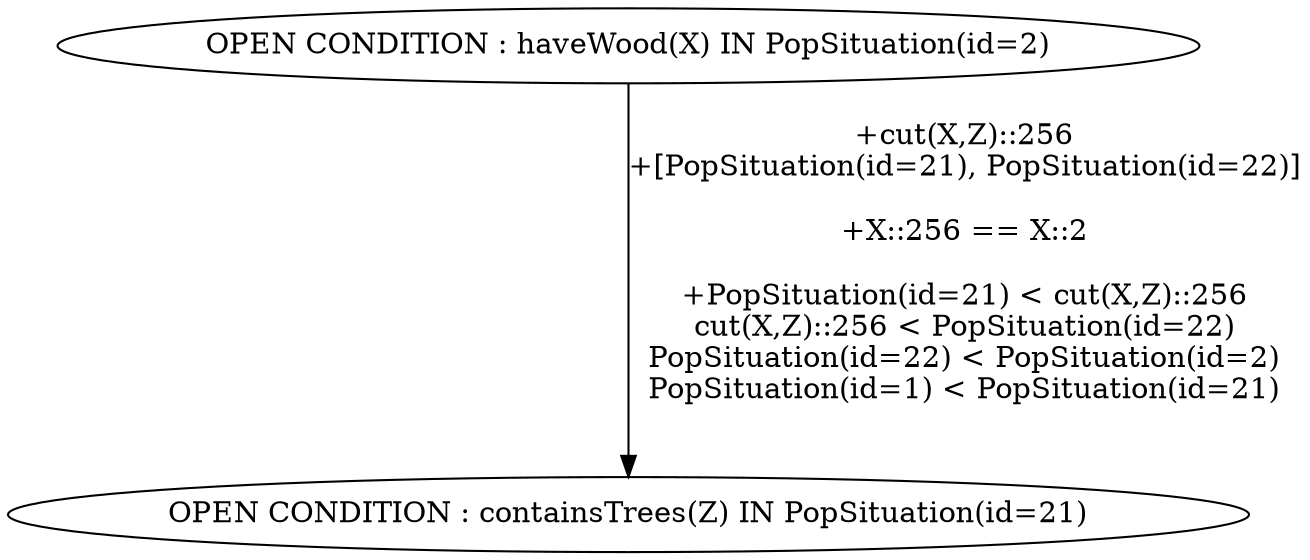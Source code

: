 digraph G {
"OPEN CONDITION : haveWood(X) IN PopSituation(id=2)" -> "OPEN CONDITION : containsTrees(Z) IN PopSituation(id=21)" [label="+cut(X,Z)::256
+[PopSituation(id=21), PopSituation(id=22)]

+X::256 == X::2

+PopSituation(id=21) < cut(X,Z)::256
cut(X,Z)::256 < PopSituation(id=22)
PopSituation(id=22) < PopSituation(id=2)
PopSituation(id=1) < PopSituation(id=21)

"];
}
